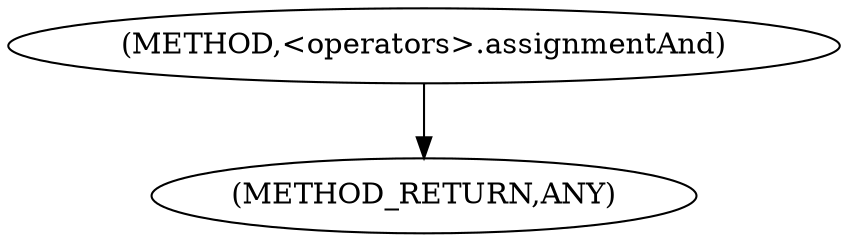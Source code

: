 digraph "&lt;operators&gt;.assignmentAnd" {  
"99993" [label = <(METHOD,&lt;operators&gt;.assignmentAnd)> ]
"99996" [label = <(METHOD_RETURN,ANY)> ]
  "99993" -> "99996" 
}
